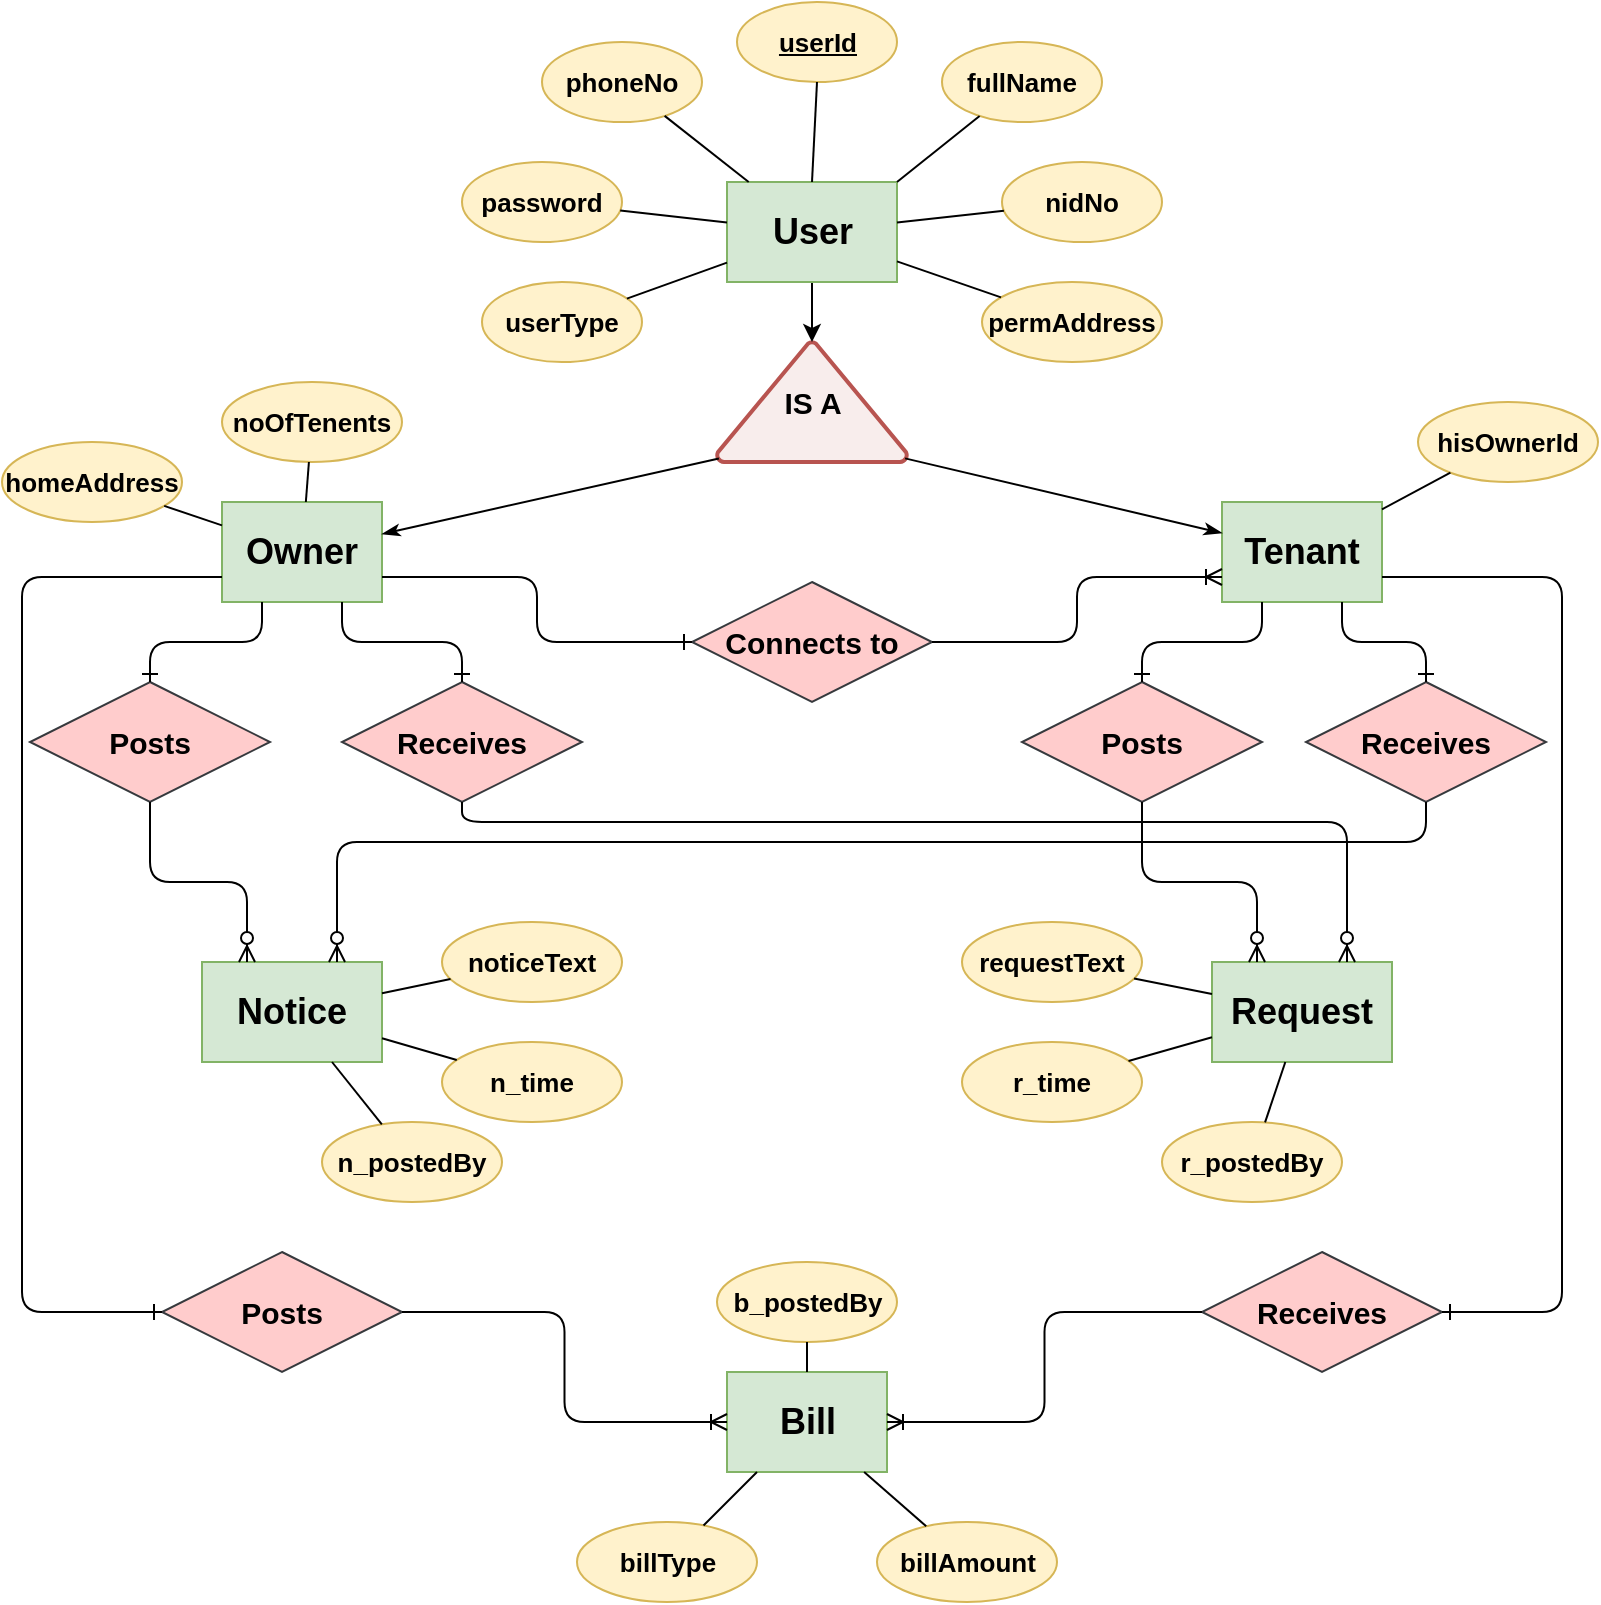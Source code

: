 <mxfile version="14.4.2" type="device"><diagram id="21tEhsOQNxrH7nKxxng7" name="Page-1"><mxGraphModel dx="778" dy="449" grid="1" gridSize="10" guides="1" tooltips="1" connect="1" arrows="1" fold="1" page="1" pageScale="1" pageWidth="850" pageHeight="1100" math="0" shadow="0"><root><mxCell id="0"/><mxCell id="1" parent="0"/><mxCell id="WZ6MTY34oGP8Fe3Fqp3f-1" value="&lt;font style=&quot;font-size: 18px&quot;&gt;Owner&lt;/font&gt;" style="rounded=0;whiteSpace=wrap;html=1;fontStyle=1;labelBackgroundColor=none;fillColor=#d5e8d4;strokeColor=#82b366;" parent="1" vertex="1"><mxGeometry x="130" y="270" width="80" height="50" as="geometry"/></mxCell><mxCell id="WZ6MTY34oGP8Fe3Fqp3f-2" value="&lt;font style=&quot;font-size: 18px&quot;&gt;Tenant&lt;/font&gt;" style="rounded=0;whiteSpace=wrap;html=1;fontStyle=1;labelBackgroundColor=none;fillColor=#d5e8d4;strokeColor=#82b366;" parent="1" vertex="1"><mxGeometry x="630" y="270" width="80" height="50" as="geometry"/></mxCell><mxCell id="WZ6MTY34oGP8Fe3Fqp3f-3" value="&lt;font style=&quot;font-size: 15px&quot;&gt;&lt;b&gt;IS A&lt;/b&gt;&lt;/font&gt;" style="strokeWidth=2;html=1;shape=mxgraph.flowchart.extract_or_measurement;whiteSpace=wrap;labelBackgroundColor=none;strokeColor=#b85450;fillColor=#F8EDEC;" parent="1" vertex="1"><mxGeometry x="377.5" y="190" width="95" height="60" as="geometry"/></mxCell><mxCell id="WZ6MTY34oGP8Fe3Fqp3f-13" style="edgeStyle=orthogonalEdgeStyle;rounded=0;orthogonalLoop=1;jettySize=auto;html=1;entryX=0.583;entryY=1.033;entryDx=0;entryDy=0;entryPerimeter=0;strokeColor=none;" parent="1" source="WZ6MTY34oGP8Fe3Fqp3f-4" target="WZ6MTY34oGP8Fe3Fqp3f-6" edge="1"><mxGeometry relative="1" as="geometry"/></mxCell><mxCell id="WZ6MTY34oGP8Fe3Fqp3f-23" style="edgeStyle=orthogonalEdgeStyle;rounded=0;orthogonalLoop=1;jettySize=auto;html=1;entryX=0.5;entryY=0;entryDx=0;entryDy=0;entryPerimeter=0;strokeColor=#000000;" parent="1" source="WZ6MTY34oGP8Fe3Fqp3f-4" target="WZ6MTY34oGP8Fe3Fqp3f-3" edge="1"><mxGeometry relative="1" as="geometry"/></mxCell><mxCell id="WZ6MTY34oGP8Fe3Fqp3f-4" value="&lt;font style=&quot;font-size: 18px&quot;&gt;User&lt;/font&gt;" style="rounded=0;whiteSpace=wrap;html=1;fontStyle=1;labelBackgroundColor=none;fillColor=#d5e8d4;strokeColor=#82b366;" parent="1" vertex="1"><mxGeometry x="382.5" y="110" width="85" height="50" as="geometry"/></mxCell><mxCell id="WZ6MTY34oGP8Fe3Fqp3f-6" value="&lt;b&gt;&lt;font style=&quot;font-size: 13px&quot;&gt;&lt;u&gt;userId&lt;/u&gt;&lt;/font&gt;&lt;/b&gt;" style="ellipse;whiteSpace=wrap;html=1;align=center;labelBackgroundColor=none;fillColor=#fff2cc;strokeColor=#d6b656;" parent="1" vertex="1"><mxGeometry x="387.5" y="20" width="80" height="40" as="geometry"/></mxCell><mxCell id="WZ6MTY34oGP8Fe3Fqp3f-7" value="&lt;span style=&quot;font-size: 13px&quot;&gt;&lt;b&gt;fullName&lt;/b&gt;&lt;/span&gt;" style="ellipse;whiteSpace=wrap;html=1;align=center;labelBackgroundColor=none;fillColor=#fff2cc;strokeColor=#d6b656;" parent="1" vertex="1"><mxGeometry x="490" y="40" width="80" height="40" as="geometry"/></mxCell><mxCell id="WZ6MTY34oGP8Fe3Fqp3f-8" value="&lt;span style=&quot;font-size: 13px&quot;&gt;&lt;b&gt;nidNo&lt;/b&gt;&lt;/span&gt;" style="ellipse;whiteSpace=wrap;html=1;align=center;labelBackgroundColor=none;fillColor=#fff2cc;strokeColor=#d6b656;" parent="1" vertex="1"><mxGeometry x="520" y="100" width="80" height="40" as="geometry"/></mxCell><mxCell id="WZ6MTY34oGP8Fe3Fqp3f-9" value="&lt;span style=&quot;font-size: 13px&quot;&gt;&lt;b&gt;phoneNo&lt;br&gt;&lt;/b&gt;&lt;/span&gt;" style="ellipse;whiteSpace=wrap;html=1;align=center;labelBackgroundColor=none;fillColor=#fff2cc;strokeColor=#d6b656;" parent="1" vertex="1"><mxGeometry x="290" y="40" width="80" height="40" as="geometry"/></mxCell><mxCell id="WZ6MTY34oGP8Fe3Fqp3f-10" value="&lt;span style=&quot;font-size: 13px&quot;&gt;&lt;b&gt;password&lt;br&gt;&lt;/b&gt;&lt;/span&gt;" style="ellipse;whiteSpace=wrap;html=1;align=center;labelBackgroundColor=none;fillColor=#fff2cc;strokeColor=#d6b656;" parent="1" vertex="1"><mxGeometry x="250" y="100" width="80" height="40" as="geometry"/></mxCell><mxCell id="WZ6MTY34oGP8Fe3Fqp3f-11" value="&lt;span style=&quot;font-size: 13px&quot;&gt;&lt;b&gt;userType&lt;br&gt;&lt;/b&gt;&lt;/span&gt;" style="ellipse;whiteSpace=wrap;html=1;align=center;labelBackgroundColor=none;fillColor=#fff2cc;strokeColor=#d6b656;" parent="1" vertex="1"><mxGeometry x="260" y="160" width="80" height="40" as="geometry"/></mxCell><mxCell id="WZ6MTY34oGP8Fe3Fqp3f-12" value="&lt;span style=&quot;font-size: 13px&quot;&gt;&lt;b&gt;permAddress&lt;br&gt;&lt;/b&gt;&lt;/span&gt;" style="ellipse;whiteSpace=wrap;html=1;align=center;labelBackgroundColor=none;fillColor=#fff2cc;strokeColor=#d6b656;" parent="1" vertex="1"><mxGeometry x="510" y="160" width="90" height="40" as="geometry"/></mxCell><mxCell id="WZ6MTY34oGP8Fe3Fqp3f-16" value="" style="endArrow=none;html=1;rounded=0;strokeColor=#000000;entryX=0.5;entryY=0;entryDx=0;entryDy=0;exitX=0.5;exitY=1;exitDx=0;exitDy=0;" parent="1" source="WZ6MTY34oGP8Fe3Fqp3f-6" target="WZ6MTY34oGP8Fe3Fqp3f-4" edge="1"><mxGeometry relative="1" as="geometry"><mxPoint x="380" y="140" as="sourcePoint"/><mxPoint x="540" y="140" as="targetPoint"/></mxGeometry></mxCell><mxCell id="WZ6MTY34oGP8Fe3Fqp3f-17" value="" style="endArrow=none;html=1;rounded=0;strokeColor=#000000;exitX=1;exitY=0;exitDx=0;exitDy=0;" parent="1" source="WZ6MTY34oGP8Fe3Fqp3f-4" target="WZ6MTY34oGP8Fe3Fqp3f-7" edge="1"><mxGeometry relative="1" as="geometry"><mxPoint x="380" y="140" as="sourcePoint"/><mxPoint x="540" y="140" as="targetPoint"/></mxGeometry></mxCell><mxCell id="WZ6MTY34oGP8Fe3Fqp3f-18" value="" style="endArrow=none;html=1;rounded=0;strokeColor=#000000;" parent="1" source="WZ6MTY34oGP8Fe3Fqp3f-4" target="WZ6MTY34oGP8Fe3Fqp3f-8" edge="1"><mxGeometry relative="1" as="geometry"><mxPoint x="470" y="130" as="sourcePoint"/><mxPoint x="540" y="140" as="targetPoint"/></mxGeometry></mxCell><mxCell id="WZ6MTY34oGP8Fe3Fqp3f-19" value="" style="endArrow=none;html=1;rounded=0;strokeColor=#000000;" parent="1" source="WZ6MTY34oGP8Fe3Fqp3f-9" target="WZ6MTY34oGP8Fe3Fqp3f-4" edge="1"><mxGeometry relative="1" as="geometry"><mxPoint x="380" y="140" as="sourcePoint"/><mxPoint x="540" y="140" as="targetPoint"/></mxGeometry></mxCell><mxCell id="WZ6MTY34oGP8Fe3Fqp3f-20" value="" style="endArrow=none;html=1;rounded=0;strokeColor=#000000;" parent="1" source="WZ6MTY34oGP8Fe3Fqp3f-10" target="WZ6MTY34oGP8Fe3Fqp3f-4" edge="1"><mxGeometry relative="1" as="geometry"><mxPoint x="380" y="140" as="sourcePoint"/><mxPoint x="540" y="140" as="targetPoint"/></mxGeometry></mxCell><mxCell id="WZ6MTY34oGP8Fe3Fqp3f-21" value="" style="endArrow=none;html=1;rounded=0;strokeColor=#000000;" parent="1" source="WZ6MTY34oGP8Fe3Fqp3f-4" target="WZ6MTY34oGP8Fe3Fqp3f-11" edge="1"><mxGeometry relative="1" as="geometry"><mxPoint x="380" y="140" as="sourcePoint"/><mxPoint x="540" y="140" as="targetPoint"/></mxGeometry></mxCell><mxCell id="WZ6MTY34oGP8Fe3Fqp3f-22" value="" style="endArrow=none;html=1;rounded=0;strokeColor=#000000;" parent="1" source="WZ6MTY34oGP8Fe3Fqp3f-4" target="WZ6MTY34oGP8Fe3Fqp3f-12" edge="1"><mxGeometry relative="1" as="geometry"><mxPoint x="380" y="140" as="sourcePoint"/><mxPoint x="540" y="140" as="targetPoint"/></mxGeometry></mxCell><mxCell id="WZ6MTY34oGP8Fe3Fqp3f-25" value="" style="endArrow=none;html=1;rounded=0;strokeColor=#000000;startArrow=classicThin;startFill=1;entryX=0.01;entryY=0.97;entryDx=0;entryDy=0;entryPerimeter=0;" parent="1" source="WZ6MTY34oGP8Fe3Fqp3f-1" target="WZ6MTY34oGP8Fe3Fqp3f-3" edge="1"><mxGeometry relative="1" as="geometry"><mxPoint x="330" y="380" as="sourcePoint"/><mxPoint x="490" y="380" as="targetPoint"/></mxGeometry></mxCell><mxCell id="WZ6MTY34oGP8Fe3Fqp3f-26" value="" style="endArrow=none;html=1;rounded=0;strokeColor=#000000;startArrow=classicThin;startFill=1;entryX=0.99;entryY=0.97;entryDx=0;entryDy=0;entryPerimeter=0;" parent="1" source="WZ6MTY34oGP8Fe3Fqp3f-2" target="WZ6MTY34oGP8Fe3Fqp3f-3" edge="1"><mxGeometry relative="1" as="geometry"><mxPoint x="240" y="305.751" as="sourcePoint"/><mxPoint x="388.95" y="278.2" as="targetPoint"/></mxGeometry></mxCell><mxCell id="WZ6MTY34oGP8Fe3Fqp3f-27" value="&lt;span style=&quot;font-size: 13px&quot;&gt;&lt;b&gt;homeAddress&lt;br&gt;&lt;/b&gt;&lt;/span&gt;" style="ellipse;whiteSpace=wrap;html=1;align=center;labelBackgroundColor=none;fillColor=#fff2cc;strokeColor=#d6b656;" parent="1" vertex="1"><mxGeometry x="20" y="240" width="90" height="40" as="geometry"/></mxCell><mxCell id="WZ6MTY34oGP8Fe3Fqp3f-28" value="&lt;span style=&quot;font-size: 13px&quot;&gt;&lt;b&gt;noOfTenents&lt;br&gt;&lt;/b&gt;&lt;/span&gt;" style="ellipse;whiteSpace=wrap;html=1;align=center;labelBackgroundColor=none;fillColor=#fff2cc;strokeColor=#d6b656;" parent="1" vertex="1"><mxGeometry x="130" y="210" width="90" height="40" as="geometry"/></mxCell><mxCell id="WZ6MTY34oGP8Fe3Fqp3f-29" value="" style="endArrow=none;html=1;rounded=0;strokeColor=#000000;" parent="1" source="WZ6MTY34oGP8Fe3Fqp3f-27" target="WZ6MTY34oGP8Fe3Fqp3f-1" edge="1"><mxGeometry relative="1" as="geometry"><mxPoint x="120" y="260" as="sourcePoint"/><mxPoint x="280" y="260" as="targetPoint"/></mxGeometry></mxCell><mxCell id="WZ6MTY34oGP8Fe3Fqp3f-30" value="" style="endArrow=none;html=1;rounded=0;strokeColor=#000000;" parent="1" source="WZ6MTY34oGP8Fe3Fqp3f-1" target="WZ6MTY34oGP8Fe3Fqp3f-28" edge="1"><mxGeometry relative="1" as="geometry"><mxPoint x="120" y="260" as="sourcePoint"/><mxPoint x="280" y="260" as="targetPoint"/></mxGeometry></mxCell><mxCell id="WZ6MTY34oGP8Fe3Fqp3f-31" value="&lt;span style=&quot;font-size: 13px&quot;&gt;&lt;b&gt;hisOwnerId&lt;br&gt;&lt;/b&gt;&lt;/span&gt;" style="ellipse;whiteSpace=wrap;html=1;align=center;labelBackgroundColor=none;fillColor=#fff2cc;strokeColor=#d6b656;" parent="1" vertex="1"><mxGeometry x="728" y="220" width="90" height="40" as="geometry"/></mxCell><mxCell id="WZ6MTY34oGP8Fe3Fqp3f-32" value="" style="endArrow=none;html=1;rounded=0;strokeColor=#000000;" parent="1" source="WZ6MTY34oGP8Fe3Fqp3f-2" target="WZ6MTY34oGP8Fe3Fqp3f-31" edge="1"><mxGeometry relative="1" as="geometry"><mxPoint x="360" y="290" as="sourcePoint"/><mxPoint x="520" y="290" as="targetPoint"/></mxGeometry></mxCell><mxCell id="WZ6MTY34oGP8Fe3Fqp3f-33" value="&lt;font style=&quot;font-size: 18px&quot;&gt;Notice&lt;/font&gt;" style="rounded=0;whiteSpace=wrap;html=1;fontStyle=1;labelBackgroundColor=none;fillColor=#d5e8d4;strokeColor=#82b366;" parent="1" vertex="1"><mxGeometry x="120" y="500" width="90" height="50" as="geometry"/></mxCell><mxCell id="WZ6MTY34oGP8Fe3Fqp3f-34" value="&lt;font style=&quot;font-size: 18px&quot;&gt;Request&lt;/font&gt;" style="rounded=0;whiteSpace=wrap;html=1;fontStyle=1;labelBackgroundColor=none;fillColor=#d5e8d4;strokeColor=#82b366;" parent="1" vertex="1"><mxGeometry x="625" y="500" width="90" height="50" as="geometry"/></mxCell><mxCell id="WZ6MTY34oGP8Fe3Fqp3f-35" value="&lt;font style=&quot;font-size: 18px&quot;&gt;Bill&lt;/font&gt;" style="rounded=0;whiteSpace=wrap;html=1;fontStyle=1;labelBackgroundColor=none;fillColor=#d5e8d4;strokeColor=#82b366;" parent="1" vertex="1"><mxGeometry x="382.5" y="705" width="80" height="50" as="geometry"/></mxCell><mxCell id="WZ6MTY34oGP8Fe3Fqp3f-37" value="&lt;font style=&quot;font-size: 15px&quot;&gt;&lt;b&gt;Posts&lt;/b&gt;&lt;/font&gt;" style="shape=rhombus;perimeter=rhombusPerimeter;whiteSpace=wrap;html=1;align=center;labelBackgroundColor=none;fillColor=#ffcccc;strokeColor=#36393d;" parent="1" vertex="1"><mxGeometry x="34" y="360" width="120" height="60" as="geometry"/></mxCell><mxCell id="WZ6MTY34oGP8Fe3Fqp3f-38" value="&lt;font style=&quot;font-size: 15px&quot;&gt;&lt;b&gt;Receives&lt;/b&gt;&lt;/font&gt;" style="shape=rhombus;perimeter=rhombusPerimeter;whiteSpace=wrap;html=1;align=center;labelBackgroundColor=none;fillColor=#ffcccc;strokeColor=#36393d;" parent="1" vertex="1"><mxGeometry x="190" y="360" width="120" height="60" as="geometry"/></mxCell><mxCell id="WZ6MTY34oGP8Fe3Fqp3f-39" value="&lt;font style=&quot;font-size: 15px&quot;&gt;&lt;b&gt;Posts&lt;/b&gt;&lt;/font&gt;" style="shape=rhombus;perimeter=rhombusPerimeter;whiteSpace=wrap;html=1;align=center;labelBackgroundColor=none;fillColor=#ffcccc;strokeColor=#36393d;" parent="1" vertex="1"><mxGeometry x="530" y="360" width="120" height="60" as="geometry"/></mxCell><mxCell id="WZ6MTY34oGP8Fe3Fqp3f-41" value="&lt;font style=&quot;font-size: 15px&quot;&gt;&lt;b&gt;Receives&lt;/b&gt;&lt;/font&gt;" style="shape=rhombus;perimeter=rhombusPerimeter;whiteSpace=wrap;html=1;align=center;labelBackgroundColor=none;fillColor=#ffcccc;strokeColor=#36393d;" parent="1" vertex="1"><mxGeometry x="672" y="360" width="120" height="60" as="geometry"/></mxCell><mxCell id="WZ6MTY34oGP8Fe3Fqp3f-48" value="" style="fontSize=12;html=1;endArrow=ERone;endFill=1;strokeColor=#000000;exitX=0.25;exitY=1;exitDx=0;exitDy=0;entryX=0.5;entryY=0;entryDx=0;entryDy=0;edgeStyle=orthogonalEdgeStyle;" parent="1" source="WZ6MTY34oGP8Fe3Fqp3f-1" target="WZ6MTY34oGP8Fe3Fqp3f-37" edge="1"><mxGeometry width="100" height="100" relative="1" as="geometry"><mxPoint x="240" y="440" as="sourcePoint"/><mxPoint x="180" y="350" as="targetPoint"/></mxGeometry></mxCell><mxCell id="WZ6MTY34oGP8Fe3Fqp3f-50" value="" style="fontSize=12;html=1;endArrow=ERzeroToMany;endFill=1;strokeColor=#000000;exitX=0.5;exitY=1;exitDx=0;exitDy=0;entryX=0.25;entryY=0;entryDx=0;entryDy=0;edgeStyle=orthogonalEdgeStyle;" parent="1" source="WZ6MTY34oGP8Fe3Fqp3f-37" target="WZ6MTY34oGP8Fe3Fqp3f-33" edge="1"><mxGeometry width="100" height="100" relative="1" as="geometry"><mxPoint x="240" y="440" as="sourcePoint"/><mxPoint x="340" y="340" as="targetPoint"/></mxGeometry></mxCell><mxCell id="WZ6MTY34oGP8Fe3Fqp3f-51" value="" style="fontSize=12;html=1;endArrow=ERone;endFill=1;strokeColor=#000000;edgeStyle=orthogonalEdgeStyle;entryX=0.5;entryY=0;entryDx=0;entryDy=0;exitX=0.25;exitY=1;exitDx=0;exitDy=0;" parent="1" source="WZ6MTY34oGP8Fe3Fqp3f-2" target="WZ6MTY34oGP8Fe3Fqp3f-39" edge="1"><mxGeometry width="100" height="100" relative="1" as="geometry"><mxPoint x="430" y="340" as="sourcePoint"/><mxPoint x="470" y="390" as="targetPoint"/></mxGeometry></mxCell><mxCell id="WZ6MTY34oGP8Fe3Fqp3f-52" value="" style="fontSize=12;html=1;endArrow=ERzeroToMany;endFill=1;strokeColor=#000000;exitX=0.5;exitY=1;exitDx=0;exitDy=0;entryX=0.25;entryY=0;entryDx=0;entryDy=0;edgeStyle=orthogonalEdgeStyle;" parent="1" source="WZ6MTY34oGP8Fe3Fqp3f-39" target="WZ6MTY34oGP8Fe3Fqp3f-34" edge="1"><mxGeometry width="100" height="100" relative="1" as="geometry"><mxPoint x="90" y="430" as="sourcePoint"/><mxPoint x="152.5" y="490" as="targetPoint"/></mxGeometry></mxCell><mxCell id="WZ6MTY34oGP8Fe3Fqp3f-53" value="" style="fontSize=12;html=1;endArrow=ERone;endFill=1;strokeColor=#000000;exitX=0.75;exitY=1;exitDx=0;exitDy=0;entryX=0.5;entryY=0;entryDx=0;entryDy=0;edgeStyle=orthogonalEdgeStyle;" parent="1" source="WZ6MTY34oGP8Fe3Fqp3f-1" target="WZ6MTY34oGP8Fe3Fqp3f-38" edge="1"><mxGeometry width="100" height="100" relative="1" as="geometry"><mxPoint x="160" y="330" as="sourcePoint"/><mxPoint x="90" y="370" as="targetPoint"/></mxGeometry></mxCell><mxCell id="21DUQZyPlLUipIW7be5F-1" value="" style="fontSize=12;html=1;endArrow=ERzeroToMany;endFill=1;strokeColor=#000000;exitX=0.5;exitY=1;exitDx=0;exitDy=0;entryX=0.75;entryY=0;entryDx=0;entryDy=0;edgeStyle=orthogonalEdgeStyle;" parent="1" source="WZ6MTY34oGP8Fe3Fqp3f-38" target="WZ6MTY34oGP8Fe3Fqp3f-34" edge="1"><mxGeometry width="100" height="100" relative="1" as="geometry"><mxPoint x="600" y="430" as="sourcePoint"/><mxPoint x="657.5" y="480" as="targetPoint"/><Array as="points"><mxPoint x="250" y="430"/><mxPoint x="693" y="430"/></Array></mxGeometry></mxCell><mxCell id="21DUQZyPlLUipIW7be5F-2" value="" style="fontSize=12;html=1;endArrow=ERzeroToMany;endFill=1;strokeColor=#000000;exitX=0.5;exitY=1;exitDx=0;exitDy=0;edgeStyle=orthogonalEdgeStyle;entryX=0.75;entryY=0;entryDx=0;entryDy=0;" parent="1" source="WZ6MTY34oGP8Fe3Fqp3f-41" target="WZ6MTY34oGP8Fe3Fqp3f-33" edge="1"><mxGeometry width="100" height="100" relative="1" as="geometry"><mxPoint x="760" y="425" as="sourcePoint"/><mxPoint x="188" y="480" as="targetPoint"/><Array as="points"><mxPoint x="732" y="440"/><mxPoint x="187" y="440"/></Array></mxGeometry></mxCell><mxCell id="21DUQZyPlLUipIW7be5F-3" value="" style="fontSize=12;html=1;endArrow=ERone;endFill=1;strokeColor=#000000;edgeStyle=orthogonalEdgeStyle;entryX=0.5;entryY=0;entryDx=0;entryDy=0;exitX=0.75;exitY=1;exitDx=0;exitDy=0;" parent="1" source="WZ6MTY34oGP8Fe3Fqp3f-2" target="WZ6MTY34oGP8Fe3Fqp3f-41" edge="1"><mxGeometry width="100" height="100" relative="1" as="geometry"><mxPoint x="660" y="330" as="sourcePoint"/><mxPoint x="600" y="370" as="targetPoint"/></mxGeometry></mxCell><mxCell id="21DUQZyPlLUipIW7be5F-4" value="&lt;font style=&quot;font-size: 15px&quot;&gt;&lt;b&gt;Connects to&lt;/b&gt;&lt;/font&gt;" style="shape=rhombus;perimeter=rhombusPerimeter;whiteSpace=wrap;html=1;align=center;labelBackgroundColor=none;fillColor=#ffcccc;strokeColor=#36393d;" parent="1" vertex="1"><mxGeometry x="365" y="310" width="120" height="60" as="geometry"/></mxCell><mxCell id="21DUQZyPlLUipIW7be5F-5" value="" style="edgeStyle=orthogonalEdgeStyle;fontSize=12;html=1;endArrow=ERone;endFill=1;strokeColor=#000000;exitX=1;exitY=0.75;exitDx=0;exitDy=0;entryX=0;entryY=0.5;entryDx=0;entryDy=0;" parent="1" source="WZ6MTY34oGP8Fe3Fqp3f-1" target="21DUQZyPlLUipIW7be5F-4" edge="1"><mxGeometry width="100" height="100" relative="1" as="geometry"><mxPoint x="410" y="400" as="sourcePoint"/><mxPoint x="510" y="300" as="targetPoint"/></mxGeometry></mxCell><mxCell id="21DUQZyPlLUipIW7be5F-6" value="" style="fontSize=12;html=1;endArrow=ERoneToMany;strokeColor=#000000;exitX=1;exitY=0.5;exitDx=0;exitDy=0;entryX=0;entryY=0.75;entryDx=0;entryDy=0;edgeStyle=orthogonalEdgeStyle;" parent="1" source="21DUQZyPlLUipIW7be5F-4" target="WZ6MTY34oGP8Fe3Fqp3f-2" edge="1"><mxGeometry width="100" height="100" relative="1" as="geometry"><mxPoint x="410" y="400" as="sourcePoint"/><mxPoint x="550" y="290" as="targetPoint"/></mxGeometry></mxCell><mxCell id="21DUQZyPlLUipIW7be5F-7" value="&lt;span style=&quot;font-size: 13px&quot;&gt;&lt;b&gt;noticeText&lt;br&gt;&lt;/b&gt;&lt;/span&gt;" style="ellipse;whiteSpace=wrap;html=1;align=center;labelBackgroundColor=none;fillColor=#fff2cc;strokeColor=#d6b656;" parent="1" vertex="1"><mxGeometry x="240" y="480" width="90" height="40" as="geometry"/></mxCell><mxCell id="21DUQZyPlLUipIW7be5F-8" value="&lt;span style=&quot;font-size: 13px&quot;&gt;&lt;b&gt;n_time&lt;br&gt;&lt;/b&gt;&lt;/span&gt;" style="ellipse;whiteSpace=wrap;html=1;align=center;labelBackgroundColor=none;fillColor=#fff2cc;strokeColor=#d6b656;" parent="1" vertex="1"><mxGeometry x="240" y="540" width="90" height="40" as="geometry"/></mxCell><mxCell id="21DUQZyPlLUipIW7be5F-9" value="&lt;span style=&quot;font-size: 13px&quot;&gt;&lt;b&gt;n_postedBy&lt;br&gt;&lt;/b&gt;&lt;/span&gt;" style="ellipse;whiteSpace=wrap;html=1;align=center;labelBackgroundColor=none;fillColor=#fff2cc;strokeColor=#d6b656;" parent="1" vertex="1"><mxGeometry x="180" y="580" width="90" height="40" as="geometry"/></mxCell><mxCell id="21DUQZyPlLUipIW7be5F-11" value="&lt;span style=&quot;font-size: 13px&quot;&gt;&lt;b&gt;requestText&lt;br&gt;&lt;/b&gt;&lt;/span&gt;" style="ellipse;whiteSpace=wrap;html=1;align=center;labelBackgroundColor=none;fillColor=#fff2cc;strokeColor=#d6b656;" parent="1" vertex="1"><mxGeometry x="500" y="480" width="90" height="40" as="geometry"/></mxCell><mxCell id="21DUQZyPlLUipIW7be5F-12" value="&lt;span style=&quot;font-size: 13px&quot;&gt;&lt;b&gt;r_time&lt;br&gt;&lt;/b&gt;&lt;/span&gt;" style="ellipse;whiteSpace=wrap;html=1;align=center;labelBackgroundColor=none;fillColor=#fff2cc;strokeColor=#d6b656;" parent="1" vertex="1"><mxGeometry x="500" y="540" width="90" height="40" as="geometry"/></mxCell><mxCell id="21DUQZyPlLUipIW7be5F-13" value="&lt;span style=&quot;font-size: 13px&quot;&gt;&lt;b&gt;r_postedBy&lt;br&gt;&lt;/b&gt;&lt;/span&gt;" style="ellipse;whiteSpace=wrap;html=1;align=center;labelBackgroundColor=none;fillColor=#fff2cc;strokeColor=#d6b656;" parent="1" vertex="1"><mxGeometry x="600" y="580" width="90" height="40" as="geometry"/></mxCell><mxCell id="21DUQZyPlLUipIW7be5F-14" value="" style="endArrow=none;html=1;rounded=0;strokeColor=#000000;" parent="1" source="WZ6MTY34oGP8Fe3Fqp3f-33" target="21DUQZyPlLUipIW7be5F-7" edge="1"><mxGeometry relative="1" as="geometry"><mxPoint x="340" y="590" as="sourcePoint"/><mxPoint x="500" y="590" as="targetPoint"/></mxGeometry></mxCell><mxCell id="21DUQZyPlLUipIW7be5F-15" value="" style="endArrow=none;html=1;rounded=0;strokeColor=#000000;" parent="1" source="WZ6MTY34oGP8Fe3Fqp3f-33" target="21DUQZyPlLUipIW7be5F-8" edge="1"><mxGeometry relative="1" as="geometry"><mxPoint x="340" y="590" as="sourcePoint"/><mxPoint x="500" y="590" as="targetPoint"/></mxGeometry></mxCell><mxCell id="21DUQZyPlLUipIW7be5F-16" value="" style="endArrow=none;html=1;rounded=0;strokeColor=#000000;" parent="1" source="WZ6MTY34oGP8Fe3Fqp3f-33" target="21DUQZyPlLUipIW7be5F-9" edge="1"><mxGeometry relative="1" as="geometry"><mxPoint x="340" y="590" as="sourcePoint"/><mxPoint x="500" y="590" as="targetPoint"/></mxGeometry></mxCell><mxCell id="21DUQZyPlLUipIW7be5F-17" value="" style="endArrow=none;html=1;rounded=0;strokeColor=#000000;" parent="1" source="21DUQZyPlLUipIW7be5F-11" target="WZ6MTY34oGP8Fe3Fqp3f-34" edge="1"><mxGeometry relative="1" as="geometry"><mxPoint x="340" y="590" as="sourcePoint"/><mxPoint x="500" y="590" as="targetPoint"/></mxGeometry></mxCell><mxCell id="21DUQZyPlLUipIW7be5F-18" value="" style="endArrow=none;html=1;rounded=0;strokeColor=#000000;" parent="1" source="21DUQZyPlLUipIW7be5F-12" target="WZ6MTY34oGP8Fe3Fqp3f-34" edge="1"><mxGeometry relative="1" as="geometry"><mxPoint x="340" y="590" as="sourcePoint"/><mxPoint x="500" y="590" as="targetPoint"/></mxGeometry></mxCell><mxCell id="21DUQZyPlLUipIW7be5F-19" value="" style="endArrow=none;html=1;rounded=0;strokeColor=#000000;" parent="1" source="21DUQZyPlLUipIW7be5F-13" target="WZ6MTY34oGP8Fe3Fqp3f-34" edge="1"><mxGeometry relative="1" as="geometry"><mxPoint x="340" y="590" as="sourcePoint"/><mxPoint x="500" y="590" as="targetPoint"/></mxGeometry></mxCell><mxCell id="21DUQZyPlLUipIW7be5F-20" value="&lt;font style=&quot;font-size: 15px&quot;&gt;&lt;b&gt;Posts&lt;/b&gt;&lt;/font&gt;" style="shape=rhombus;perimeter=rhombusPerimeter;whiteSpace=wrap;html=1;align=center;labelBackgroundColor=none;fillColor=#ffcccc;strokeColor=#36393d;" parent="1" vertex="1"><mxGeometry x="100" y="645" width="120" height="60" as="geometry"/></mxCell><mxCell id="21DUQZyPlLUipIW7be5F-21" value="&lt;font style=&quot;font-size: 15px&quot;&gt;&lt;b&gt;Receives&lt;/b&gt;&lt;/font&gt;" style="shape=rhombus;perimeter=rhombusPerimeter;whiteSpace=wrap;html=1;align=center;labelBackgroundColor=none;fillColor=#ffcccc;strokeColor=#36393d;" parent="1" vertex="1"><mxGeometry x="620" y="645" width="120" height="60" as="geometry"/></mxCell><mxCell id="21DUQZyPlLUipIW7be5F-22" value="" style="fontSize=12;html=1;endArrow=ERone;endFill=1;strokeColor=#000000;exitX=0;exitY=0.75;exitDx=0;exitDy=0;entryX=0;entryY=0.5;entryDx=0;entryDy=0;edgeStyle=orthogonalEdgeStyle;" parent="1" source="WZ6MTY34oGP8Fe3Fqp3f-1" target="21DUQZyPlLUipIW7be5F-20" edge="1"><mxGeometry width="100" height="100" relative="1" as="geometry"><mxPoint x="160" y="330" as="sourcePoint"/><mxPoint x="104" y="370" as="targetPoint"/><Array as="points"><mxPoint x="30" y="307"/><mxPoint x="30" y="675"/></Array></mxGeometry></mxCell><mxCell id="21DUQZyPlLUipIW7be5F-23" value="" style="edgeStyle=orthogonalEdgeStyle;fontSize=12;html=1;endArrow=ERoneToMany;strokeColor=#000000;exitX=1;exitY=0.5;exitDx=0;exitDy=0;" parent="1" source="21DUQZyPlLUipIW7be5F-20" target="WZ6MTY34oGP8Fe3Fqp3f-35" edge="1"><mxGeometry width="100" height="100" relative="1" as="geometry"><mxPoint x="380" y="470" as="sourcePoint"/><mxPoint x="480" y="370" as="targetPoint"/></mxGeometry></mxCell><mxCell id="21DUQZyPlLUipIW7be5F-24" value="" style="fontSize=12;html=1;endArrow=ERone;endFill=1;strokeColor=#000000;exitX=1;exitY=0.75;exitDx=0;exitDy=0;entryX=1;entryY=0.5;entryDx=0;entryDy=0;edgeStyle=orthogonalEdgeStyle;" parent="1" source="WZ6MTY34oGP8Fe3Fqp3f-2" target="21DUQZyPlLUipIW7be5F-21" edge="1"><mxGeometry width="100" height="100" relative="1" as="geometry"><mxPoint x="140" y="317.5" as="sourcePoint"/><mxPoint x="110" y="685" as="targetPoint"/><Array as="points"><mxPoint x="800" y="307"/><mxPoint x="800" y="675"/></Array></mxGeometry></mxCell><mxCell id="21DUQZyPlLUipIW7be5F-25" value="" style="edgeStyle=orthogonalEdgeStyle;fontSize=12;html=1;endArrow=ERoneToMany;strokeColor=#000000;exitX=0;exitY=0.5;exitDx=0;exitDy=0;entryX=1;entryY=0.5;entryDx=0;entryDy=0;" parent="1" source="21DUQZyPlLUipIW7be5F-21" target="WZ6MTY34oGP8Fe3Fqp3f-35" edge="1"><mxGeometry width="100" height="100" relative="1" as="geometry"><mxPoint x="230" y="685" as="sourcePoint"/><mxPoint x="395" y="685" as="targetPoint"/></mxGeometry></mxCell><mxCell id="21DUQZyPlLUipIW7be5F-26" value="&lt;span style=&quot;font-size: 13px&quot;&gt;&lt;b&gt;b_postedBy&lt;br&gt;&lt;/b&gt;&lt;/span&gt;" style="ellipse;whiteSpace=wrap;html=1;align=center;labelBackgroundColor=none;fillColor=#fff2cc;strokeColor=#d6b656;" parent="1" vertex="1"><mxGeometry x="377.5" y="650" width="90" height="40" as="geometry"/></mxCell><mxCell id="21DUQZyPlLUipIW7be5F-27" value="&lt;span style=&quot;font-size: 13px&quot;&gt;&lt;b&gt;billType&lt;br&gt;&lt;/b&gt;&lt;/span&gt;" style="ellipse;whiteSpace=wrap;html=1;align=center;labelBackgroundColor=none;fillColor=#fff2cc;strokeColor=#d6b656;" parent="1" vertex="1"><mxGeometry x="307.5" y="780" width="90" height="40" as="geometry"/></mxCell><mxCell id="21DUQZyPlLUipIW7be5F-29" value="&lt;span style=&quot;font-size: 13px&quot;&gt;&lt;b&gt;billAmount&lt;br&gt;&lt;/b&gt;&lt;/span&gt;" style="ellipse;whiteSpace=wrap;html=1;align=center;labelBackgroundColor=none;fillColor=#fff2cc;strokeColor=#d6b656;" parent="1" vertex="1"><mxGeometry x="457.5" y="780" width="90" height="40" as="geometry"/></mxCell><mxCell id="21DUQZyPlLUipIW7be5F-30" value="" style="endArrow=none;html=1;rounded=0;strokeColor=#000000;" parent="1" source="WZ6MTY34oGP8Fe3Fqp3f-35" target="21DUQZyPlLUipIW7be5F-26" edge="1"><mxGeometry relative="1" as="geometry"><mxPoint x="327.5" y="770" as="sourcePoint"/><mxPoint x="487.5" y="770" as="targetPoint"/></mxGeometry></mxCell><mxCell id="21DUQZyPlLUipIW7be5F-31" value="" style="endArrow=none;html=1;rounded=0;strokeColor=#000000;" parent="1" source="21DUQZyPlLUipIW7be5F-27" target="WZ6MTY34oGP8Fe3Fqp3f-35" edge="1"><mxGeometry relative="1" as="geometry"><mxPoint x="327.5" y="770" as="sourcePoint"/><mxPoint x="487.5" y="770" as="targetPoint"/></mxGeometry></mxCell><mxCell id="21DUQZyPlLUipIW7be5F-32" value="" style="endArrow=none;html=1;rounded=0;strokeColor=#000000;" parent="1" source="WZ6MTY34oGP8Fe3Fqp3f-35" target="21DUQZyPlLUipIW7be5F-29" edge="1"><mxGeometry relative="1" as="geometry"><mxPoint x="327.5" y="770" as="sourcePoint"/><mxPoint x="487.5" y="770" as="targetPoint"/></mxGeometry></mxCell></root></mxGraphModel></diagram></mxfile>